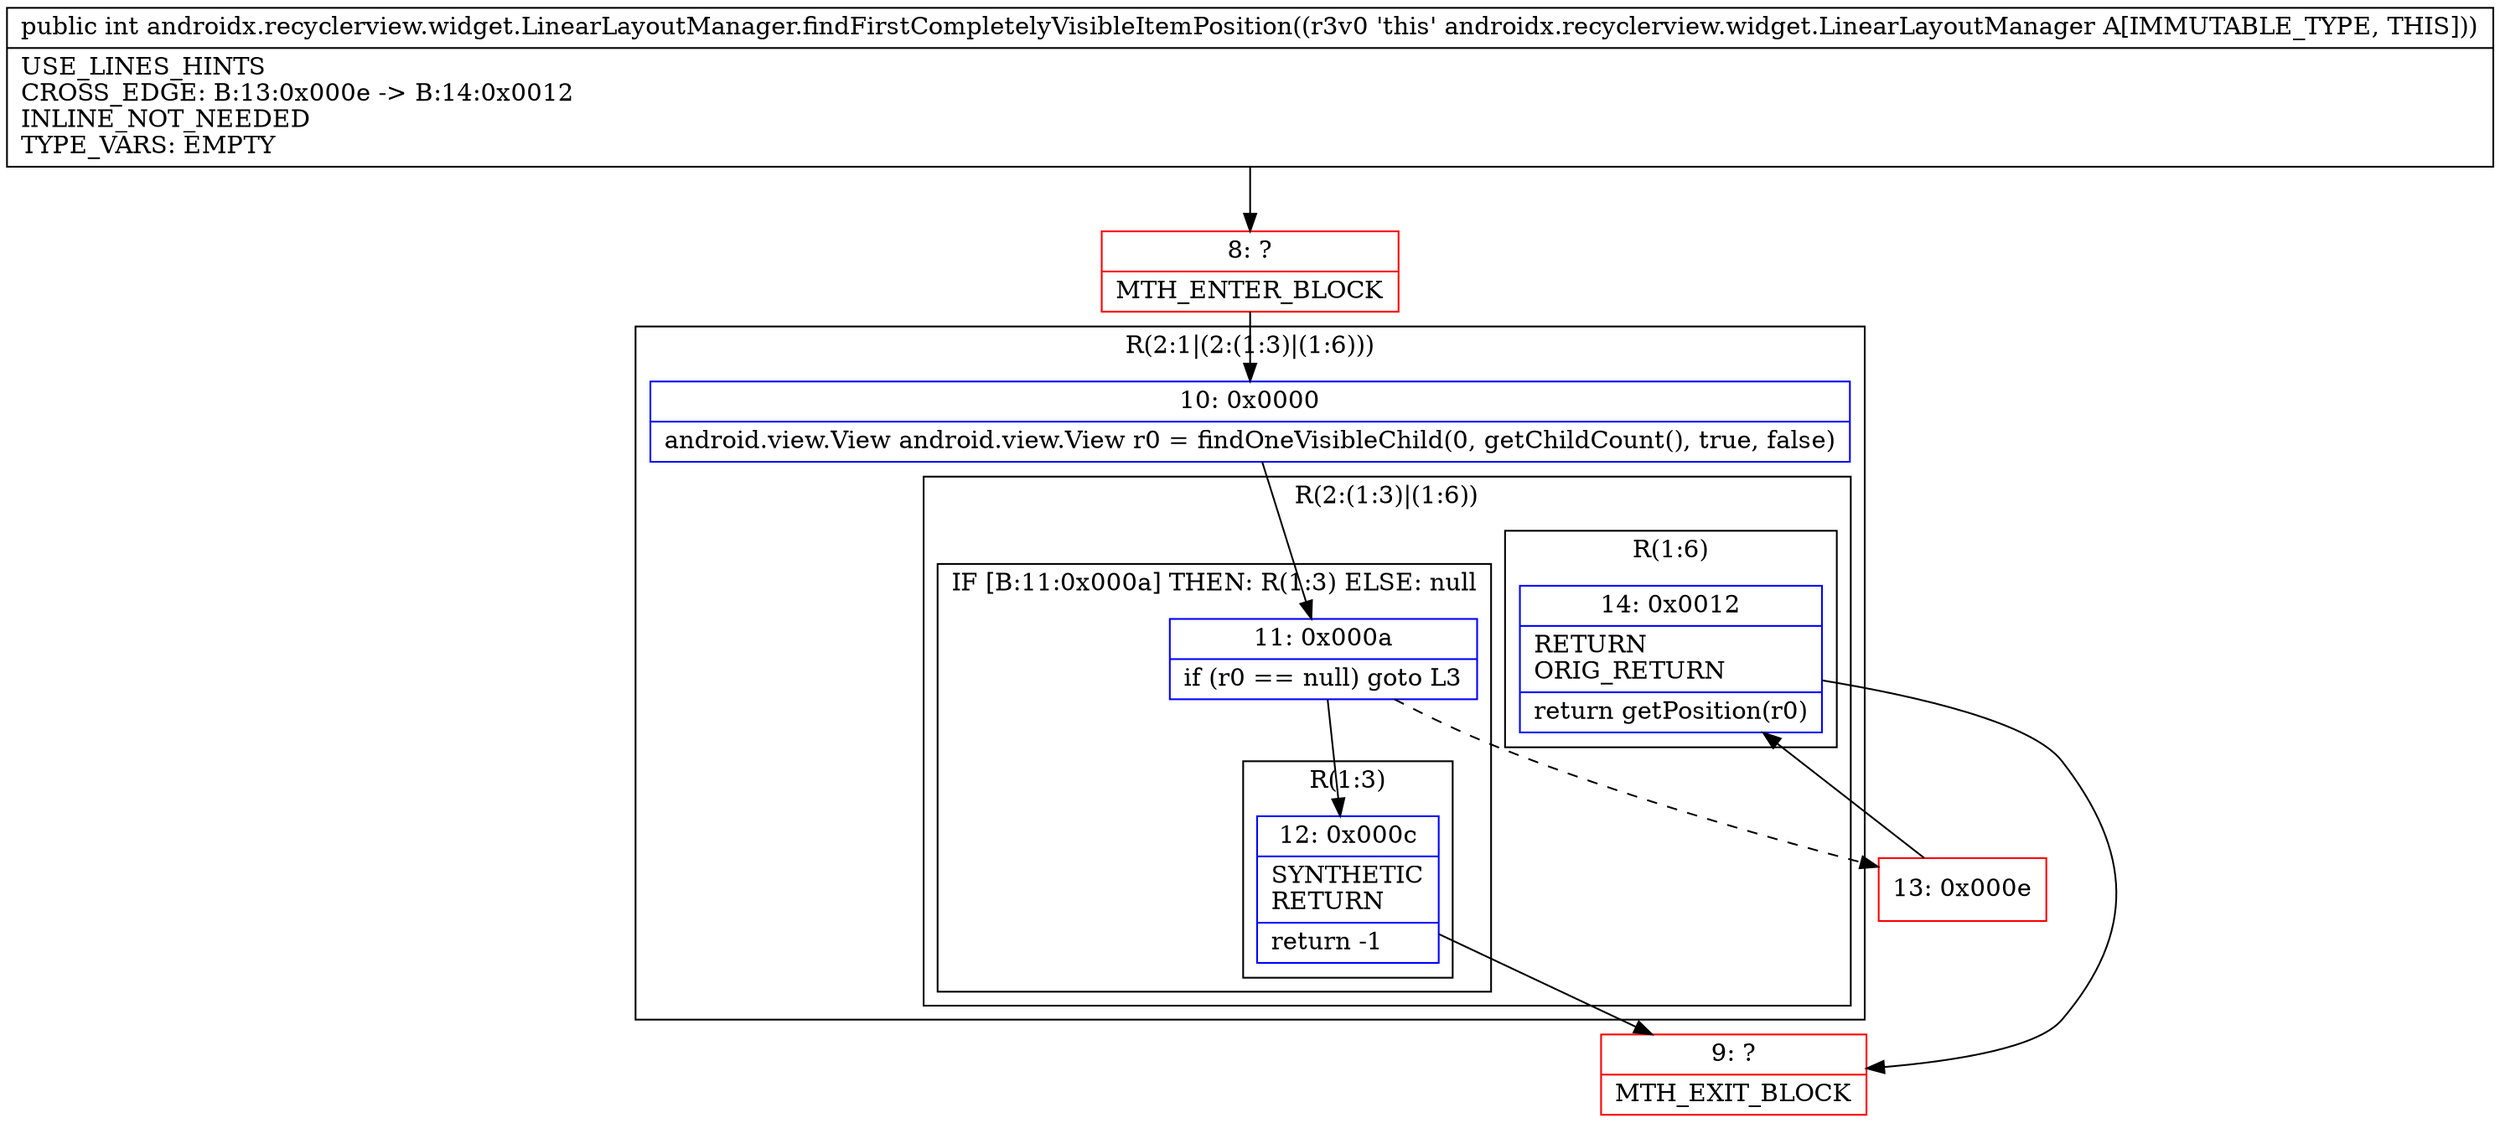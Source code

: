 digraph "CFG forandroidx.recyclerview.widget.LinearLayoutManager.findFirstCompletelyVisibleItemPosition()I" {
subgraph cluster_Region_22461490 {
label = "R(2:1|(2:(1:3)|(1:6)))";
node [shape=record,color=blue];
Node_10 [shape=record,label="{10\:\ 0x0000|android.view.View android.view.View r0 = findOneVisibleChild(0, getChildCount(), true, false)\l}"];
subgraph cluster_Region_120479610 {
label = "R(2:(1:3)|(1:6))";
node [shape=record,color=blue];
subgraph cluster_IfRegion_615899661 {
label = "IF [B:11:0x000a] THEN: R(1:3) ELSE: null";
node [shape=record,color=blue];
Node_11 [shape=record,label="{11\:\ 0x000a|if (r0 == null) goto L3\l}"];
subgraph cluster_Region_1625785601 {
label = "R(1:3)";
node [shape=record,color=blue];
Node_12 [shape=record,label="{12\:\ 0x000c|SYNTHETIC\lRETURN\l|return \-1\l}"];
}
}
subgraph cluster_Region_1397034623 {
label = "R(1:6)";
node [shape=record,color=blue];
Node_14 [shape=record,label="{14\:\ 0x0012|RETURN\lORIG_RETURN\l|return getPosition(r0)\l}"];
}
}
}
Node_8 [shape=record,color=red,label="{8\:\ ?|MTH_ENTER_BLOCK\l}"];
Node_9 [shape=record,color=red,label="{9\:\ ?|MTH_EXIT_BLOCK\l}"];
Node_13 [shape=record,color=red,label="{13\:\ 0x000e}"];
MethodNode[shape=record,label="{public int androidx.recyclerview.widget.LinearLayoutManager.findFirstCompletelyVisibleItemPosition((r3v0 'this' androidx.recyclerview.widget.LinearLayoutManager A[IMMUTABLE_TYPE, THIS]))  | USE_LINES_HINTS\lCROSS_EDGE: B:13:0x000e \-\> B:14:0x0012\lINLINE_NOT_NEEDED\lTYPE_VARS: EMPTY\l}"];
MethodNode -> Node_8;Node_10 -> Node_11;
Node_11 -> Node_12;
Node_11 -> Node_13[style=dashed];
Node_12 -> Node_9;
Node_14 -> Node_9;
Node_8 -> Node_10;
Node_13 -> Node_14;
}


